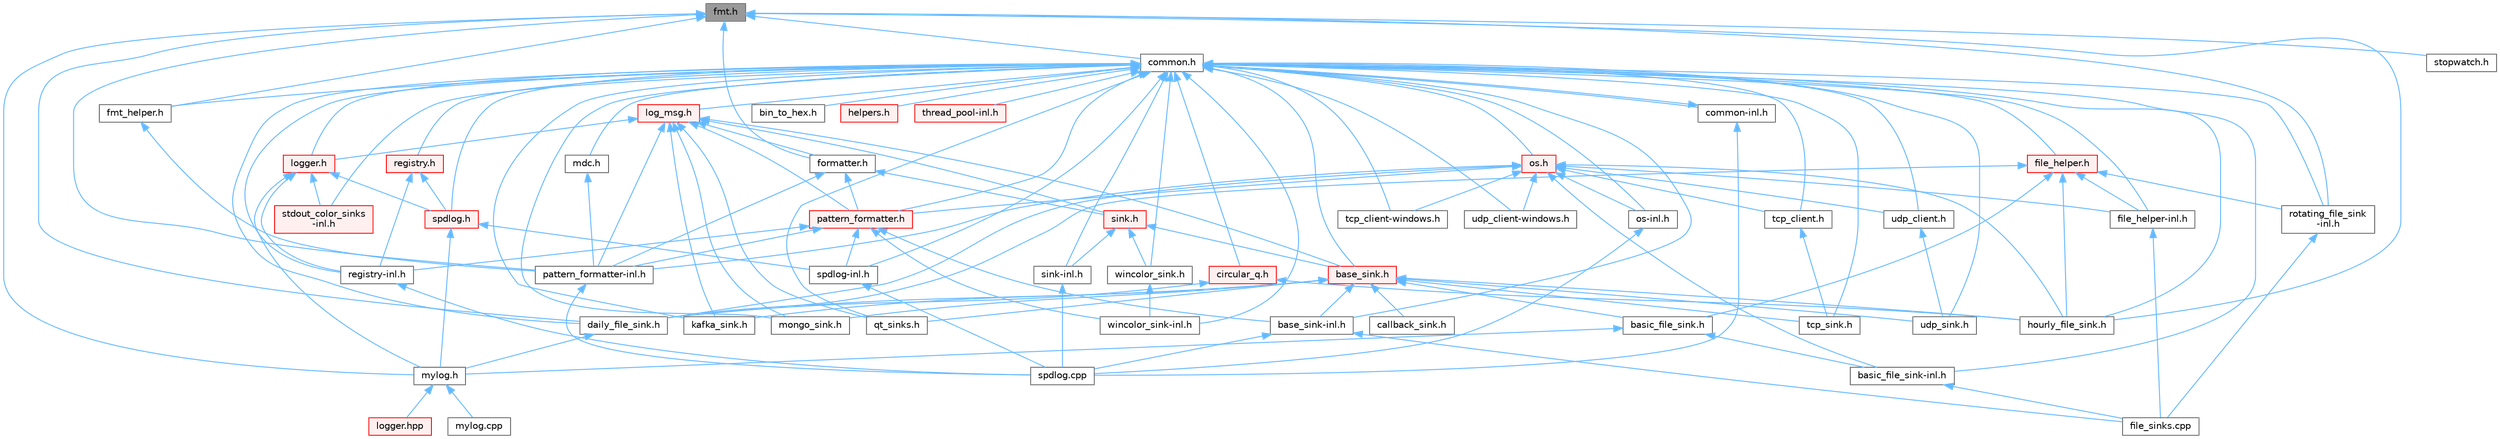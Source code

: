 digraph "fmt.h"
{
 // LATEX_PDF_SIZE
  bgcolor="transparent";
  edge [fontname=Helvetica,fontsize=10,labelfontname=Helvetica,labelfontsize=10];
  node [fontname=Helvetica,fontsize=10,shape=box,height=0.2,width=0.4];
  Node1 [id="Node000001",label="fmt.h",height=0.2,width=0.4,color="gray40", fillcolor="grey60", style="filled", fontcolor="black",tooltip=" "];
  Node1 -> Node2 [id="edge1_Node000001_Node000002",dir="back",color="steelblue1",style="solid",tooltip=" "];
  Node2 [id="Node000002",label="common.h",height=0.2,width=0.4,color="grey40", fillcolor="white", style="filled",URL="$_my_spdlog_2spdlog_2common_8h.html",tooltip=" "];
  Node2 -> Node3 [id="edge2_Node000002_Node000003",dir="back",color="steelblue1",style="solid",tooltip=" "];
  Node3 [id="Node000003",label="base_sink-inl.h",height=0.2,width=0.4,color="grey40", fillcolor="white", style="filled",URL="$base__sink-inl_8h.html",tooltip=" "];
  Node3 -> Node4 [id="edge3_Node000003_Node000004",dir="back",color="steelblue1",style="solid",tooltip=" "];
  Node4 [id="Node000004",label="file_sinks.cpp",height=0.2,width=0.4,color="grey40", fillcolor="white", style="filled",URL="$file__sinks_8cpp.html",tooltip=" "];
  Node3 -> Node5 [id="edge4_Node000003_Node000005",dir="back",color="steelblue1",style="solid",tooltip=" "];
  Node5 [id="Node000005",label="spdlog.cpp",height=0.2,width=0.4,color="grey40", fillcolor="white", style="filled",URL="$spdlog_8cpp.html",tooltip=" "];
  Node2 -> Node6 [id="edge5_Node000002_Node000006",dir="back",color="steelblue1",style="solid",tooltip=" "];
  Node6 [id="Node000006",label="base_sink.h",height=0.2,width=0.4,color="red", fillcolor="#FFF0F0", style="filled",URL="$base__sink_8h.html",tooltip=" "];
  Node6 -> Node3 [id="edge6_Node000006_Node000003",dir="back",color="steelblue1",style="solid",tooltip=" "];
  Node6 -> Node7 [id="edge7_Node000006_Node000007",dir="back",color="steelblue1",style="solid",tooltip=" "];
  Node7 [id="Node000007",label="basic_file_sink.h",height=0.2,width=0.4,color="grey40", fillcolor="white", style="filled",URL="$basic__file__sink_8h.html",tooltip=" "];
  Node7 -> Node8 [id="edge8_Node000007_Node000008",dir="back",color="steelblue1",style="solid",tooltip=" "];
  Node8 [id="Node000008",label="basic_file_sink-inl.h",height=0.2,width=0.4,color="grey40", fillcolor="white", style="filled",URL="$basic__file__sink-inl_8h.html",tooltip=" "];
  Node8 -> Node4 [id="edge9_Node000008_Node000004",dir="back",color="steelblue1",style="solid",tooltip=" "];
  Node7 -> Node9 [id="edge10_Node000007_Node000009",dir="back",color="steelblue1",style="solid",tooltip=" "];
  Node9 [id="Node000009",label="mylog.h",height=0.2,width=0.4,color="grey40", fillcolor="white", style="filled",URL="$mylog_8h.html",tooltip=" "];
  Node9 -> Node10 [id="edge11_Node000009_Node000010",dir="back",color="steelblue1",style="solid",tooltip=" "];
  Node10 [id="Node000010",label="logger.hpp",height=0.2,width=0.4,color="red", fillcolor="#FFF0F0", style="filled",URL="$logger_8hpp.html",tooltip=" "];
  Node9 -> Node105 [id="edge12_Node000009_Node000105",dir="back",color="steelblue1",style="solid",tooltip=" "];
  Node105 [id="Node000105",label="mylog.cpp",height=0.2,width=0.4,color="grey40", fillcolor="white", style="filled",URL="$mylog_8cpp.html",tooltip=" "];
  Node6 -> Node106 [id="edge13_Node000006_Node000106",dir="back",color="steelblue1",style="solid",tooltip=" "];
  Node106 [id="Node000106",label="callback_sink.h",height=0.2,width=0.4,color="grey40", fillcolor="white", style="filled",URL="$callback__sink_8h.html",tooltip=" "];
  Node6 -> Node107 [id="edge14_Node000006_Node000107",dir="back",color="steelblue1",style="solid",tooltip=" "];
  Node107 [id="Node000107",label="daily_file_sink.h",height=0.2,width=0.4,color="grey40", fillcolor="white", style="filled",URL="$daily__file__sink_8h.html",tooltip=" "];
  Node107 -> Node9 [id="edge15_Node000107_Node000009",dir="back",color="steelblue1",style="solid",tooltip=" "];
  Node6 -> Node110 [id="edge16_Node000006_Node000110",dir="back",color="steelblue1",style="solid",tooltip=" "];
  Node110 [id="Node000110",label="hourly_file_sink.h",height=0.2,width=0.4,color="grey40", fillcolor="white", style="filled",URL="$hourly__file__sink_8h.html",tooltip=" "];
  Node6 -> Node111 [id="edge17_Node000006_Node000111",dir="back",color="steelblue1",style="solid",tooltip=" "];
  Node111 [id="Node000111",label="kafka_sink.h",height=0.2,width=0.4,color="grey40", fillcolor="white", style="filled",URL="$kafka__sink_8h.html",tooltip=" "];
  Node6 -> Node112 [id="edge18_Node000006_Node000112",dir="back",color="steelblue1",style="solid",tooltip=" "];
  Node112 [id="Node000112",label="mongo_sink.h",height=0.2,width=0.4,color="grey40", fillcolor="white", style="filled",URL="$mongo__sink_8h.html",tooltip=" "];
  Node6 -> Node115 [id="edge19_Node000006_Node000115",dir="back",color="steelblue1",style="solid",tooltip=" "];
  Node115 [id="Node000115",label="qt_sinks.h",height=0.2,width=0.4,color="grey40", fillcolor="white", style="filled",URL="$qt__sinks_8h.html",tooltip=" "];
  Node6 -> Node121 [id="edge20_Node000006_Node000121",dir="back",color="steelblue1",style="solid",tooltip=" "];
  Node121 [id="Node000121",label="tcp_sink.h",height=0.2,width=0.4,color="grey40", fillcolor="white", style="filled",URL="$tcp__sink_8h.html",tooltip=" "];
  Node6 -> Node122 [id="edge21_Node000006_Node000122",dir="back",color="steelblue1",style="solid",tooltip=" "];
  Node122 [id="Node000122",label="udp_sink.h",height=0.2,width=0.4,color="grey40", fillcolor="white", style="filled",URL="$udp__sink_8h.html",tooltip=" "];
  Node2 -> Node8 [id="edge22_Node000002_Node000008",dir="back",color="steelblue1",style="solid",tooltip=" "];
  Node2 -> Node124 [id="edge23_Node000002_Node000124",dir="back",color="steelblue1",style="solid",tooltip=" "];
  Node124 [id="Node000124",label="bin_to_hex.h",height=0.2,width=0.4,color="grey40", fillcolor="white", style="filled",URL="$bin__to__hex_8h.html",tooltip=" "];
  Node2 -> Node125 [id="edge24_Node000002_Node000125",dir="back",color="steelblue1",style="solid",tooltip=" "];
  Node125 [id="Node000125",label="circular_q.h",height=0.2,width=0.4,color="red", fillcolor="#FFF0F0", style="filled",URL="$circular__q_8h.html",tooltip=" "];
  Node125 -> Node107 [id="edge25_Node000125_Node000107",dir="back",color="steelblue1",style="solid",tooltip=" "];
  Node125 -> Node110 [id="edge26_Node000125_Node000110",dir="back",color="steelblue1",style="solid",tooltip=" "];
  Node2 -> Node145 [id="edge27_Node000002_Node000145",dir="back",color="steelblue1",style="solid",tooltip=" "];
  Node145 [id="Node000145",label="common-inl.h",height=0.2,width=0.4,color="grey40", fillcolor="white", style="filled",URL="$common-inl_8h.html",tooltip=" "];
  Node145 -> Node2 [id="edge28_Node000145_Node000002",dir="back",color="steelblue1",style="solid",tooltip=" "];
  Node145 -> Node5 [id="edge29_Node000145_Node000005",dir="back",color="steelblue1",style="solid",tooltip=" "];
  Node2 -> Node107 [id="edge30_Node000002_Node000107",dir="back",color="steelblue1",style="solid",tooltip=" "];
  Node2 -> Node146 [id="edge31_Node000002_Node000146",dir="back",color="steelblue1",style="solid",tooltip=" "];
  Node146 [id="Node000146",label="file_helper-inl.h",height=0.2,width=0.4,color="grey40", fillcolor="white", style="filled",URL="$file__helper-inl_8h.html",tooltip=" "];
  Node146 -> Node4 [id="edge32_Node000146_Node000004",dir="back",color="steelblue1",style="solid",tooltip=" "];
  Node2 -> Node147 [id="edge33_Node000002_Node000147",dir="back",color="steelblue1",style="solid",tooltip=" "];
  Node147 [id="Node000147",label="file_helper.h",height=0.2,width=0.4,color="red", fillcolor="#FFF0F0", style="filled",URL="$file__helper_8h.html",tooltip=" "];
  Node147 -> Node7 [id="edge34_Node000147_Node000007",dir="back",color="steelblue1",style="solid",tooltip=" "];
  Node147 -> Node107 [id="edge35_Node000147_Node000107",dir="back",color="steelblue1",style="solid",tooltip=" "];
  Node147 -> Node146 [id="edge36_Node000147_Node000146",dir="back",color="steelblue1",style="solid",tooltip=" "];
  Node147 -> Node110 [id="edge37_Node000147_Node000110",dir="back",color="steelblue1",style="solid",tooltip=" "];
  Node147 -> Node118 [id="edge38_Node000147_Node000118",dir="back",color="steelblue1",style="solid",tooltip=" "];
  Node118 [id="Node000118",label="rotating_file_sink\l-inl.h",height=0.2,width=0.4,color="grey40", fillcolor="white", style="filled",URL="$rotating__file__sink-inl_8h.html",tooltip=" "];
  Node118 -> Node4 [id="edge39_Node000118_Node000004",dir="back",color="steelblue1",style="solid",tooltip=" "];
  Node2 -> Node148 [id="edge40_Node000002_Node000148",dir="back",color="steelblue1",style="solid",tooltip=" "];
  Node148 [id="Node000148",label="fmt_helper.h",height=0.2,width=0.4,color="grey40", fillcolor="white", style="filled",URL="$fmt__helper_8h.html",tooltip=" "];
  Node148 -> Node149 [id="edge41_Node000148_Node000149",dir="back",color="steelblue1",style="solid",tooltip=" "];
  Node149 [id="Node000149",label="pattern_formatter-inl.h",height=0.2,width=0.4,color="grey40", fillcolor="white", style="filled",URL="$pattern__formatter-inl_8h.html",tooltip=" "];
  Node149 -> Node5 [id="edge42_Node000149_Node000005",dir="back",color="steelblue1",style="solid",tooltip=" "];
  Node2 -> Node150 [id="edge43_Node000002_Node000150",dir="back",color="steelblue1",style="solid",tooltip=" "];
  Node150 [id="Node000150",label="helpers.h",height=0.2,width=0.4,color="red", fillcolor="#FFF0F0", style="filled",URL="$helpers_8h.html",tooltip=" "];
  Node2 -> Node110 [id="edge44_Node000002_Node000110",dir="back",color="steelblue1",style="solid",tooltip=" "];
  Node2 -> Node111 [id="edge45_Node000002_Node000111",dir="back",color="steelblue1",style="solid",tooltip=" "];
  Node2 -> Node153 [id="edge46_Node000002_Node000153",dir="back",color="steelblue1",style="solid",tooltip=" "];
  Node153 [id="Node000153",label="log_msg.h",height=0.2,width=0.4,color="red", fillcolor="#FFF0F0", style="filled",URL="$log__msg_8h.html",tooltip=" "];
  Node153 -> Node6 [id="edge47_Node000153_Node000006",dir="back",color="steelblue1",style="solid",tooltip=" "];
  Node153 -> Node154 [id="edge48_Node000153_Node000154",dir="back",color="steelblue1",style="solid",tooltip=" "];
  Node154 [id="Node000154",label="formatter.h",height=0.2,width=0.4,color="grey40", fillcolor="white", style="filled",URL="$formatter_8h.html",tooltip=" "];
  Node154 -> Node149 [id="edge49_Node000154_Node000149",dir="back",color="steelblue1",style="solid",tooltip=" "];
  Node154 -> Node155 [id="edge50_Node000154_Node000155",dir="back",color="steelblue1",style="solid",tooltip=" "];
  Node155 [id="Node000155",label="pattern_formatter.h",height=0.2,width=0.4,color="red", fillcolor="#FFF0F0", style="filled",URL="$pattern__formatter_8h.html",tooltip=" "];
  Node155 -> Node3 [id="edge51_Node000155_Node000003",dir="back",color="steelblue1",style="solid",tooltip=" "];
  Node155 -> Node149 [id="edge52_Node000155_Node000149",dir="back",color="steelblue1",style="solid",tooltip=" "];
  Node155 -> Node136 [id="edge53_Node000155_Node000136",dir="back",color="steelblue1",style="solid",tooltip=" "];
  Node136 [id="Node000136",label="registry-inl.h",height=0.2,width=0.4,color="grey40", fillcolor="white", style="filled",URL="$registry-inl_8h.html",tooltip=" "];
  Node136 -> Node5 [id="edge54_Node000136_Node000005",dir="back",color="steelblue1",style="solid",tooltip=" "];
  Node155 -> Node140 [id="edge55_Node000155_Node000140",dir="back",color="steelblue1",style="solid",tooltip=" "];
  Node140 [id="Node000140",label="spdlog-inl.h",height=0.2,width=0.4,color="grey40", fillcolor="white", style="filled",URL="$spdlog-inl_8h.html",tooltip=" "];
  Node140 -> Node5 [id="edge56_Node000140_Node000005",dir="back",color="steelblue1",style="solid",tooltip=" "];
  Node155 -> Node158 [id="edge57_Node000155_Node000158",dir="back",color="steelblue1",style="solid",tooltip=" "];
  Node158 [id="Node000158",label="wincolor_sink-inl.h",height=0.2,width=0.4,color="grey40", fillcolor="white", style="filled",URL="$wincolor__sink-inl_8h.html",tooltip=" "];
  Node154 -> Node159 [id="edge58_Node000154_Node000159",dir="back",color="steelblue1",style="solid",tooltip=" "];
  Node159 [id="Node000159",label="sink.h",height=0.2,width=0.4,color="red", fillcolor="#FFF0F0", style="filled",URL="$sink_8h.html",tooltip=" "];
  Node159 -> Node6 [id="edge59_Node000159_Node000006",dir="back",color="steelblue1",style="solid",tooltip=" "];
  Node159 -> Node162 [id="edge60_Node000159_Node000162",dir="back",color="steelblue1",style="solid",tooltip=" "];
  Node162 [id="Node000162",label="sink-inl.h",height=0.2,width=0.4,color="grey40", fillcolor="white", style="filled",URL="$sink-inl_8h.html",tooltip=" "];
  Node162 -> Node5 [id="edge61_Node000162_Node000005",dir="back",color="steelblue1",style="solid",tooltip=" "];
  Node159 -> Node164 [id="edge62_Node000159_Node000164",dir="back",color="steelblue1",style="solid",tooltip=" "];
  Node164 [id="Node000164",label="wincolor_sink.h",height=0.2,width=0.4,color="grey40", fillcolor="white", style="filled",URL="$wincolor__sink_8h.html",tooltip=" "];
  Node164 -> Node158 [id="edge63_Node000164_Node000158",dir="back",color="steelblue1",style="solid",tooltip=" "];
  Node153 -> Node111 [id="edge64_Node000153_Node000111",dir="back",color="steelblue1",style="solid",tooltip=" "];
  Node153 -> Node129 [id="edge65_Node000153_Node000129",dir="back",color="steelblue1",style="solid",tooltip=" "];
  Node129 [id="Node000129",label="logger.h",height=0.2,width=0.4,color="red", fillcolor="#FFF0F0", style="filled",URL="$logger_8h.html",tooltip=" "];
  Node129 -> Node9 [id="edge66_Node000129_Node000009",dir="back",color="steelblue1",style="solid",tooltip=" "];
  Node129 -> Node136 [id="edge67_Node000129_Node000136",dir="back",color="steelblue1",style="solid",tooltip=" "];
  Node129 -> Node137 [id="edge68_Node000129_Node000137",dir="back",color="steelblue1",style="solid",tooltip=" "];
  Node137 [id="Node000137",label="spdlog.h",height=0.2,width=0.4,color="red", fillcolor="#FFF0F0", style="filled",URL="$spdlog_8h.html",tooltip=" "];
  Node137 -> Node9 [id="edge69_Node000137_Node000009",dir="back",color="steelblue1",style="solid",tooltip=" "];
  Node137 -> Node140 [id="edge70_Node000137_Node000140",dir="back",color="steelblue1",style="solid",tooltip=" "];
  Node129 -> Node141 [id="edge71_Node000129_Node000141",dir="back",color="steelblue1",style="solid",tooltip=" "];
  Node141 [id="Node000141",label="stdout_color_sinks\l-inl.h",height=0.2,width=0.4,color="red", fillcolor="#FFF0F0", style="filled",URL="$stdout__color__sinks-inl_8h.html",tooltip=" "];
  Node153 -> Node112 [id="edge72_Node000153_Node000112",dir="back",color="steelblue1",style="solid",tooltip=" "];
  Node153 -> Node149 [id="edge73_Node000153_Node000149",dir="back",color="steelblue1",style="solid",tooltip=" "];
  Node153 -> Node155 [id="edge74_Node000153_Node000155",dir="back",color="steelblue1",style="solid",tooltip=" "];
  Node153 -> Node115 [id="edge75_Node000153_Node000115",dir="back",color="steelblue1",style="solid",tooltip=" "];
  Node153 -> Node159 [id="edge76_Node000153_Node000159",dir="back",color="steelblue1",style="solid",tooltip=" "];
  Node2 -> Node129 [id="edge77_Node000002_Node000129",dir="back",color="steelblue1",style="solid",tooltip=" "];
  Node2 -> Node168 [id="edge78_Node000002_Node000168",dir="back",color="steelblue1",style="solid",tooltip=" "];
  Node168 [id="Node000168",label="mdc.h",height=0.2,width=0.4,color="grey40", fillcolor="white", style="filled",URL="$mdc_8h.html",tooltip=" "];
  Node168 -> Node149 [id="edge79_Node000168_Node000149",dir="back",color="steelblue1",style="solid",tooltip=" "];
  Node2 -> Node112 [id="edge80_Node000002_Node000112",dir="back",color="steelblue1",style="solid",tooltip=" "];
  Node2 -> Node169 [id="edge81_Node000002_Node000169",dir="back",color="steelblue1",style="solid",tooltip=" "];
  Node169 [id="Node000169",label="os-inl.h",height=0.2,width=0.4,color="grey40", fillcolor="white", style="filled",URL="$os-inl_8h.html",tooltip=" "];
  Node169 -> Node5 [id="edge82_Node000169_Node000005",dir="back",color="steelblue1",style="solid",tooltip=" "];
  Node2 -> Node170 [id="edge83_Node000002_Node000170",dir="back",color="steelblue1",style="solid",tooltip=" "];
  Node170 [id="Node000170",label="os.h",height=0.2,width=0.4,color="red", fillcolor="#FFF0F0", style="filled",URL="$details_2os_8h.html",tooltip=" "];
  Node170 -> Node8 [id="edge84_Node000170_Node000008",dir="back",color="steelblue1",style="solid",tooltip=" "];
  Node170 -> Node107 [id="edge85_Node000170_Node000107",dir="back",color="steelblue1",style="solid",tooltip=" "];
  Node170 -> Node146 [id="edge86_Node000170_Node000146",dir="back",color="steelblue1",style="solid",tooltip=" "];
  Node170 -> Node110 [id="edge87_Node000170_Node000110",dir="back",color="steelblue1",style="solid",tooltip=" "];
  Node170 -> Node169 [id="edge88_Node000170_Node000169",dir="back",color="steelblue1",style="solid",tooltip=" "];
  Node170 -> Node149 [id="edge89_Node000170_Node000149",dir="back",color="steelblue1",style="solid",tooltip=" "];
  Node170 -> Node155 [id="edge90_Node000170_Node000155",dir="back",color="steelblue1",style="solid",tooltip=" "];
  Node170 -> Node171 [id="edge91_Node000170_Node000171",dir="back",color="steelblue1",style="solid",tooltip=" "];
  Node171 [id="Node000171",label="tcp_client-windows.h",height=0.2,width=0.4,color="grey40", fillcolor="white", style="filled",URL="$tcp__client-windows_8h.html",tooltip=" "];
  Node170 -> Node172 [id="edge92_Node000170_Node000172",dir="back",color="steelblue1",style="solid",tooltip=" "];
  Node172 [id="Node000172",label="tcp_client.h",height=0.2,width=0.4,color="grey40", fillcolor="white", style="filled",URL="$tcp__client_8h.html",tooltip=" "];
  Node172 -> Node121 [id="edge93_Node000172_Node000121",dir="back",color="steelblue1",style="solid",tooltip=" "];
  Node170 -> Node173 [id="edge94_Node000170_Node000173",dir="back",color="steelblue1",style="solid",tooltip=" "];
  Node173 [id="Node000173",label="udp_client-windows.h",height=0.2,width=0.4,color="grey40", fillcolor="white", style="filled",URL="$udp__client-windows_8h.html",tooltip=" "];
  Node170 -> Node174 [id="edge95_Node000170_Node000174",dir="back",color="steelblue1",style="solid",tooltip=" "];
  Node174 [id="Node000174",label="udp_client.h",height=0.2,width=0.4,color="grey40", fillcolor="white", style="filled",URL="$udp__client_8h.html",tooltip=" "];
  Node174 -> Node122 [id="edge96_Node000174_Node000122",dir="back",color="steelblue1",style="solid",tooltip=" "];
  Node2 -> Node155 [id="edge97_Node000002_Node000155",dir="back",color="steelblue1",style="solid",tooltip=" "];
  Node2 -> Node115 [id="edge98_Node000002_Node000115",dir="back",color="steelblue1",style="solid",tooltip=" "];
  Node2 -> Node136 [id="edge99_Node000002_Node000136",dir="back",color="steelblue1",style="solid",tooltip=" "];
  Node2 -> Node175 [id="edge100_Node000002_Node000175",dir="back",color="steelblue1",style="solid",tooltip=" "];
  Node175 [id="Node000175",label="registry.h",height=0.2,width=0.4,color="red", fillcolor="#FFF0F0", style="filled",URL="$registry_8h.html",tooltip=" "];
  Node175 -> Node136 [id="edge101_Node000175_Node000136",dir="back",color="steelblue1",style="solid",tooltip=" "];
  Node175 -> Node137 [id="edge102_Node000175_Node000137",dir="back",color="steelblue1",style="solid",tooltip=" "];
  Node2 -> Node118 [id="edge103_Node000002_Node000118",dir="back",color="steelblue1",style="solid",tooltip=" "];
  Node2 -> Node162 [id="edge104_Node000002_Node000162",dir="back",color="steelblue1",style="solid",tooltip=" "];
  Node2 -> Node140 [id="edge105_Node000002_Node000140",dir="back",color="steelblue1",style="solid",tooltip=" "];
  Node2 -> Node137 [id="edge106_Node000002_Node000137",dir="back",color="steelblue1",style="solid",tooltip=" "];
  Node2 -> Node141 [id="edge107_Node000002_Node000141",dir="back",color="steelblue1",style="solid",tooltip=" "];
  Node2 -> Node171 [id="edge108_Node000002_Node000171",dir="back",color="steelblue1",style="solid",tooltip=" "];
  Node2 -> Node172 [id="edge109_Node000002_Node000172",dir="back",color="steelblue1",style="solid",tooltip=" "];
  Node2 -> Node121 [id="edge110_Node000002_Node000121",dir="back",color="steelblue1",style="solid",tooltip=" "];
  Node2 -> Node144 [id="edge111_Node000002_Node000144",dir="back",color="steelblue1",style="solid",tooltip=" "];
  Node144 [id="Node000144",label="thread_pool-inl.h",height=0.2,width=0.4,color="red", fillcolor="#FFF0F0", style="filled",URL="$thread__pool-inl_8h.html",tooltip=" "];
  Node2 -> Node173 [id="edge112_Node000002_Node000173",dir="back",color="steelblue1",style="solid",tooltip=" "];
  Node2 -> Node174 [id="edge113_Node000002_Node000174",dir="back",color="steelblue1",style="solid",tooltip=" "];
  Node2 -> Node122 [id="edge114_Node000002_Node000122",dir="back",color="steelblue1",style="solid",tooltip=" "];
  Node2 -> Node158 [id="edge115_Node000002_Node000158",dir="back",color="steelblue1",style="solid",tooltip=" "];
  Node2 -> Node164 [id="edge116_Node000002_Node000164",dir="back",color="steelblue1",style="solid",tooltip=" "];
  Node1 -> Node107 [id="edge117_Node000001_Node000107",dir="back",color="steelblue1",style="solid",tooltip=" "];
  Node1 -> Node148 [id="edge118_Node000001_Node000148",dir="back",color="steelblue1",style="solid",tooltip=" "];
  Node1 -> Node154 [id="edge119_Node000001_Node000154",dir="back",color="steelblue1",style="solid",tooltip=" "];
  Node1 -> Node110 [id="edge120_Node000001_Node000110",dir="back",color="steelblue1",style="solid",tooltip=" "];
  Node1 -> Node9 [id="edge121_Node000001_Node000009",dir="back",color="steelblue1",style="solid",tooltip=" "];
  Node1 -> Node149 [id="edge122_Node000001_Node000149",dir="back",color="steelblue1",style="solid",tooltip=" "];
  Node1 -> Node118 [id="edge123_Node000001_Node000118",dir="back",color="steelblue1",style="solid",tooltip=" "];
  Node1 -> Node177 [id="edge124_Node000001_Node000177",dir="back",color="steelblue1",style="solid",tooltip=" "];
  Node177 [id="Node000177",label="stopwatch.h",height=0.2,width=0.4,color="grey40", fillcolor="white", style="filled",URL="$stopwatch_8h.html",tooltip=" "];
}
